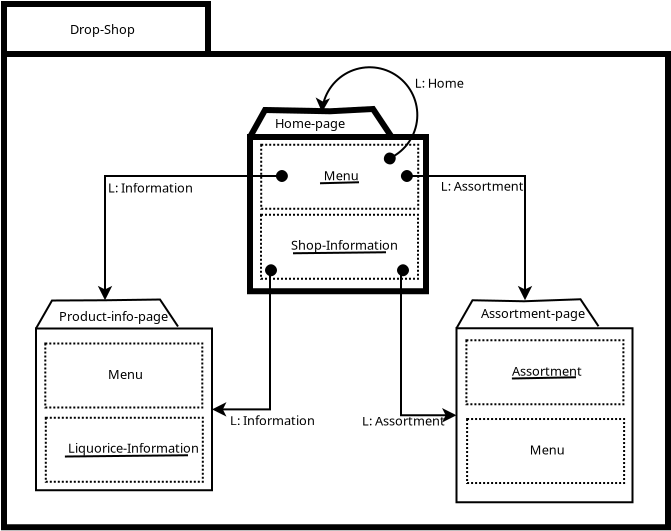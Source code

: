 <?xml version="1.0" encoding="UTF-8"?>
<dia:diagram xmlns:dia="http://www.lysator.liu.se/~alla/dia/">
  <dia:layer name="Background" visible="true" active="true">
    <dia:object type="Standard - Box" version="0" id="O0">
      <dia:attribute name="obj_pos">
        <dia:point val="7.85,9.162"/>
      </dia:attribute>
      <dia:attribute name="obj_bb">
        <dia:rectangle val="7.7,9.012;41.2,32.975"/>
      </dia:attribute>
      <dia:attribute name="elem_corner">
        <dia:point val="7.85,9.162"/>
      </dia:attribute>
      <dia:attribute name="elem_width">
        <dia:real val="33.2"/>
      </dia:attribute>
      <dia:attribute name="elem_height">
        <dia:real val="23.663"/>
      </dia:attribute>
      <dia:attribute name="border_width">
        <dia:real val="0.3"/>
      </dia:attribute>
      <dia:attribute name="show_background">
        <dia:boolean val="true"/>
      </dia:attribute>
    </dia:object>
    <dia:object type="Standard - Box" version="0" id="O1">
      <dia:attribute name="obj_pos">
        <dia:point val="20.15,13.312"/>
      </dia:attribute>
      <dia:attribute name="obj_bb">
        <dia:rectangle val="20,13.162;29.1,21.175"/>
      </dia:attribute>
      <dia:attribute name="elem_corner">
        <dia:point val="20.15,13.312"/>
      </dia:attribute>
      <dia:attribute name="elem_width">
        <dia:real val="8.8"/>
      </dia:attribute>
      <dia:attribute name="elem_height">
        <dia:real val="7.712"/>
      </dia:attribute>
      <dia:attribute name="border_width">
        <dia:real val="0.3"/>
      </dia:attribute>
      <dia:attribute name="show_background">
        <dia:boolean val="true"/>
      </dia:attribute>
    </dia:object>
    <dia:group>
      <dia:object type="Standard - Box" version="0" id="O2">
        <dia:attribute name="obj_pos">
          <dia:point val="20.7,17.2"/>
        </dia:attribute>
        <dia:attribute name="obj_bb">
          <dia:rectangle val="20.65,17.15;28.6,20.45"/>
        </dia:attribute>
        <dia:attribute name="elem_corner">
          <dia:point val="20.7,17.2"/>
        </dia:attribute>
        <dia:attribute name="elem_width">
          <dia:real val="7.85"/>
        </dia:attribute>
        <dia:attribute name="elem_height">
          <dia:real val="3.2"/>
        </dia:attribute>
        <dia:attribute name="border_width">
          <dia:real val="0.1"/>
        </dia:attribute>
        <dia:attribute name="show_background">
          <dia:boolean val="true"/>
        </dia:attribute>
        <dia:attribute name="line_style">
          <dia:enum val="4"/>
        </dia:attribute>
      </dia:object>
      <dia:object type="Standard - Text" version="1" id="O3">
        <dia:attribute name="obj_pos">
          <dia:point val="22.2,18.95"/>
        </dia:attribute>
        <dia:attribute name="obj_bb">
          <dia:rectangle val="22.2,18.37;27.1,19.085"/>
        </dia:attribute>
        <dia:attribute name="text">
          <dia:composite type="text">
            <dia:attribute name="string">
              <dia:string>#Shop-Information#</dia:string>
            </dia:attribute>
            <dia:attribute name="font">
              <dia:font family="sans" style="0" name="Helvetica"/>
            </dia:attribute>
            <dia:attribute name="height">
              <dia:real val="0.8"/>
            </dia:attribute>
            <dia:attribute name="pos">
              <dia:point val="22.2,18.95"/>
            </dia:attribute>
            <dia:attribute name="color">
              <dia:color val="#000000"/>
            </dia:attribute>
            <dia:attribute name="alignment">
              <dia:enum val="0"/>
            </dia:attribute>
          </dia:composite>
        </dia:attribute>
        <dia:attribute name="valign">
          <dia:enum val="3"/>
        </dia:attribute>
      </dia:object>
    </dia:group>
    <dia:object type="Standard - PolyLine" version="0" id="O4">
      <dia:attribute name="obj_pos">
        <dia:point val="20.15,13.312"/>
      </dia:attribute>
      <dia:attribute name="obj_bb">
        <dia:rectangle val="19.946,11.758;27.408,13.517"/>
      </dia:attribute>
      <dia:attribute name="poly_points">
        <dia:point val="20.15,13.312"/>
        <dia:point val="20.9,11.963"/>
        <dia:point val="24.15,12.025"/>
        <dia:point val="26.3,11.912"/>
        <dia:point val="27.2,13.262"/>
      </dia:attribute>
      <dia:attribute name="line_width">
        <dia:real val="0.3"/>
      </dia:attribute>
      <dia:connections>
        <dia:connection handle="0" to="O1" connection="0"/>
      </dia:connections>
    </dia:object>
    <dia:object type="Standard - Text" version="1" id="O5">
      <dia:attribute name="obj_pos">
        <dia:point val="21.4,12.863"/>
      </dia:attribute>
      <dia:attribute name="obj_bb">
        <dia:rectangle val="21.4,12.283;24.738,12.998"/>
      </dia:attribute>
      <dia:attribute name="text">
        <dia:composite type="text">
          <dia:attribute name="string">
            <dia:string>#Home-page#</dia:string>
          </dia:attribute>
          <dia:attribute name="font">
            <dia:font family="sans" style="0" name="Helvetica"/>
          </dia:attribute>
          <dia:attribute name="height">
            <dia:real val="0.8"/>
          </dia:attribute>
          <dia:attribute name="pos">
            <dia:point val="21.4,12.863"/>
          </dia:attribute>
          <dia:attribute name="color">
            <dia:color val="#000000"/>
          </dia:attribute>
          <dia:attribute name="alignment">
            <dia:enum val="0"/>
          </dia:attribute>
        </dia:composite>
      </dia:attribute>
      <dia:attribute name="valign">
        <dia:enum val="3"/>
      </dia:attribute>
    </dia:object>
    <dia:object type="Standard - PolyLine" version="0" id="O6">
      <dia:attribute name="obj_pos">
        <dia:point val="30.475,22.875"/>
      </dia:attribute>
      <dia:attribute name="obj_bb">
        <dia:rectangle val="30.407,21.374;37.644,22.943"/>
      </dia:attribute>
      <dia:attribute name="poly_points">
        <dia:point val="30.475,22.875"/>
        <dia:point val="31.275,21.475"/>
        <dia:point val="33.85,21.525"/>
        <dia:point val="36.675,21.425"/>
        <dia:point val="37.575,22.775"/>
      </dia:attribute>
      <dia:connections>
        <dia:connection handle="0" to="O7" connection="0"/>
      </dia:connections>
    </dia:object>
    <dia:object type="Standard - Box" version="0" id="O7">
      <dia:attribute name="obj_pos">
        <dia:point val="30.475,22.875"/>
      </dia:attribute>
      <dia:attribute name="obj_bb">
        <dia:rectangle val="30.425,22.825;39.325,31.625"/>
      </dia:attribute>
      <dia:attribute name="elem_corner">
        <dia:point val="30.475,22.875"/>
      </dia:attribute>
      <dia:attribute name="elem_width">
        <dia:real val="8.8"/>
      </dia:attribute>
      <dia:attribute name="elem_height">
        <dia:real val="8.7"/>
      </dia:attribute>
      <dia:attribute name="show_background">
        <dia:boolean val="true"/>
      </dia:attribute>
    </dia:object>
    <dia:group>
      <dia:object type="Standard - Box" version="0" id="O8">
        <dia:attribute name="obj_pos">
          <dia:point val="30.97,23.475"/>
        </dia:attribute>
        <dia:attribute name="obj_bb">
          <dia:rectangle val="30.92,23.425;38.87,26.725"/>
        </dia:attribute>
        <dia:attribute name="elem_corner">
          <dia:point val="30.97,23.475"/>
        </dia:attribute>
        <dia:attribute name="elem_width">
          <dia:real val="7.85"/>
        </dia:attribute>
        <dia:attribute name="elem_height">
          <dia:real val="3.2"/>
        </dia:attribute>
        <dia:attribute name="border_width">
          <dia:real val="0.1"/>
        </dia:attribute>
        <dia:attribute name="show_background">
          <dia:boolean val="true"/>
        </dia:attribute>
        <dia:attribute name="line_style">
          <dia:enum val="4"/>
        </dia:attribute>
      </dia:object>
      <dia:object type="Standard - Text" version="1" id="O9">
        <dia:attribute name="obj_pos">
          <dia:point val="33.25,25.25"/>
        </dia:attribute>
        <dia:attribute name="obj_bb">
          <dia:rectangle val="33.25,24.67;36.483,25.385"/>
        </dia:attribute>
        <dia:attribute name="text">
          <dia:composite type="text">
            <dia:attribute name="string">
              <dia:string>#Assortment#</dia:string>
            </dia:attribute>
            <dia:attribute name="font">
              <dia:font family="sans" style="0" name="Helvetica"/>
            </dia:attribute>
            <dia:attribute name="height">
              <dia:real val="0.8"/>
            </dia:attribute>
            <dia:attribute name="pos">
              <dia:point val="33.25,25.25"/>
            </dia:attribute>
            <dia:attribute name="color">
              <dia:color val="#000000"/>
            </dia:attribute>
            <dia:attribute name="alignment">
              <dia:enum val="0"/>
            </dia:attribute>
          </dia:composite>
        </dia:attribute>
        <dia:attribute name="valign">
          <dia:enum val="3"/>
        </dia:attribute>
      </dia:object>
    </dia:group>
    <dia:object type="Standard - Text" version="1" id="O10">
      <dia:attribute name="obj_pos">
        <dia:point val="31.7,22.363"/>
      </dia:attribute>
      <dia:attribute name="obj_bb">
        <dia:rectangle val="31.7,21.782;36.565,22.497"/>
      </dia:attribute>
      <dia:attribute name="text">
        <dia:composite type="text">
          <dia:attribute name="string">
            <dia:string>#Assortment-page#</dia:string>
          </dia:attribute>
          <dia:attribute name="font">
            <dia:font family="sans" style="0" name="Helvetica"/>
          </dia:attribute>
          <dia:attribute name="height">
            <dia:real val="0.8"/>
          </dia:attribute>
          <dia:attribute name="pos">
            <dia:point val="31.7,22.363"/>
          </dia:attribute>
          <dia:attribute name="color">
            <dia:color val="#000000"/>
          </dia:attribute>
          <dia:attribute name="alignment">
            <dia:enum val="0"/>
          </dia:attribute>
        </dia:composite>
      </dia:attribute>
      <dia:attribute name="valign">
        <dia:enum val="3"/>
      </dia:attribute>
    </dia:object>
    <dia:object type="Standard - PolyLine" version="0" id="O11">
      <dia:attribute name="obj_pos">
        <dia:point val="9.45,22.887"/>
      </dia:attribute>
      <dia:attribute name="obj_bb">
        <dia:rectangle val="9.382,21.387;16.619,22.956"/>
      </dia:attribute>
      <dia:attribute name="poly_points">
        <dia:point val="9.45,22.887"/>
        <dia:point val="10.25,21.488"/>
        <dia:point val="12.9,21.475"/>
        <dia:point val="15.65,21.438"/>
        <dia:point val="16.55,22.788"/>
      </dia:attribute>
      <dia:connections>
        <dia:connection handle="0" to="O12" connection="0"/>
      </dia:connections>
    </dia:object>
    <dia:object type="Standard - Box" version="0" id="O12">
      <dia:attribute name="obj_pos">
        <dia:point val="9.45,22.887"/>
      </dia:attribute>
      <dia:attribute name="obj_bb">
        <dia:rectangle val="9.4,22.837;18.3,31.025"/>
      </dia:attribute>
      <dia:attribute name="elem_corner">
        <dia:point val="9.45,22.887"/>
      </dia:attribute>
      <dia:attribute name="elem_width">
        <dia:real val="8.8"/>
      </dia:attribute>
      <dia:attribute name="elem_height">
        <dia:real val="8.087"/>
      </dia:attribute>
      <dia:attribute name="show_background">
        <dia:boolean val="true"/>
      </dia:attribute>
    </dia:object>
    <dia:group>
      <dia:object type="Standard - Box" version="0" id="O13">
        <dia:attribute name="obj_pos">
          <dia:point val="9.94,27.35"/>
        </dia:attribute>
        <dia:attribute name="obj_bb">
          <dia:rectangle val="9.89,27.3;17.84,30.6"/>
        </dia:attribute>
        <dia:attribute name="elem_corner">
          <dia:point val="9.94,27.35"/>
        </dia:attribute>
        <dia:attribute name="elem_width">
          <dia:real val="7.85"/>
        </dia:attribute>
        <dia:attribute name="elem_height">
          <dia:real val="3.2"/>
        </dia:attribute>
        <dia:attribute name="border_width">
          <dia:real val="0.1"/>
        </dia:attribute>
        <dia:attribute name="show_background">
          <dia:boolean val="true"/>
        </dia:attribute>
        <dia:attribute name="line_style">
          <dia:enum val="4"/>
        </dia:attribute>
      </dia:object>
      <dia:object type="Standard - Text" version="1" id="O14">
        <dia:attribute name="obj_pos">
          <dia:point val="11.05,29.1"/>
        </dia:attribute>
        <dia:attribute name="obj_bb">
          <dia:rectangle val="11.05,28.52;17.05,29.235"/>
        </dia:attribute>
        <dia:attribute name="text">
          <dia:composite type="text">
            <dia:attribute name="string">
              <dia:string>#Liquorice-Information#</dia:string>
            </dia:attribute>
            <dia:attribute name="font">
              <dia:font family="sans" style="0" name="Helvetica"/>
            </dia:attribute>
            <dia:attribute name="height">
              <dia:real val="0.8"/>
            </dia:attribute>
            <dia:attribute name="pos">
              <dia:point val="11.05,29.1"/>
            </dia:attribute>
            <dia:attribute name="color">
              <dia:color val="#000000"/>
            </dia:attribute>
            <dia:attribute name="alignment">
              <dia:enum val="0"/>
            </dia:attribute>
          </dia:composite>
        </dia:attribute>
        <dia:attribute name="valign">
          <dia:enum val="3"/>
        </dia:attribute>
      </dia:object>
    </dia:group>
    <dia:object type="Standard - Text" version="1" id="O15">
      <dia:attribute name="obj_pos">
        <dia:point val="10.6,22.512"/>
      </dia:attribute>
      <dia:attribute name="obj_bb">
        <dia:rectangle val="10.6,21.933;15.678,22.648"/>
      </dia:attribute>
      <dia:attribute name="text">
        <dia:composite type="text">
          <dia:attribute name="string">
            <dia:string>#Product-info-page#</dia:string>
          </dia:attribute>
          <dia:attribute name="font">
            <dia:font family="sans" style="0" name="Helvetica"/>
          </dia:attribute>
          <dia:attribute name="height">
            <dia:real val="0.8"/>
          </dia:attribute>
          <dia:attribute name="pos">
            <dia:point val="10.6,22.512"/>
          </dia:attribute>
          <dia:attribute name="color">
            <dia:color val="#000000"/>
          </dia:attribute>
          <dia:attribute name="alignment">
            <dia:enum val="0"/>
          </dia:attribute>
        </dia:composite>
      </dia:attribute>
      <dia:attribute name="valign">
        <dia:enum val="3"/>
      </dia:attribute>
    </dia:object>
    <dia:object type="Standard - Box" version="0" id="O16">
      <dia:attribute name="obj_pos">
        <dia:point val="7.85,6.662"/>
      </dia:attribute>
      <dia:attribute name="obj_bb">
        <dia:rectangle val="7.7,6.513;18.2,9.312"/>
      </dia:attribute>
      <dia:attribute name="elem_corner">
        <dia:point val="7.85,6.662"/>
      </dia:attribute>
      <dia:attribute name="elem_width">
        <dia:real val="10.2"/>
      </dia:attribute>
      <dia:attribute name="elem_height">
        <dia:real val="2.5"/>
      </dia:attribute>
      <dia:attribute name="border_width">
        <dia:real val="0.3"/>
      </dia:attribute>
      <dia:attribute name="show_background">
        <dia:boolean val="true"/>
      </dia:attribute>
    </dia:object>
    <dia:object type="Standard - Text" version="1" id="O17">
      <dia:attribute name="obj_pos">
        <dia:point val="11.15,8.162"/>
      </dia:attribute>
      <dia:attribute name="obj_bb">
        <dia:rectangle val="11.15,7.582;14.24,8.297"/>
      </dia:attribute>
      <dia:attribute name="text">
        <dia:composite type="text">
          <dia:attribute name="string">
            <dia:string>#Drop-Shop#</dia:string>
          </dia:attribute>
          <dia:attribute name="font">
            <dia:font family="sans" style="0" name="Helvetica"/>
          </dia:attribute>
          <dia:attribute name="height">
            <dia:real val="0.8"/>
          </dia:attribute>
          <dia:attribute name="pos">
            <dia:point val="11.15,8.162"/>
          </dia:attribute>
          <dia:attribute name="color">
            <dia:color val="#000000"/>
          </dia:attribute>
          <dia:attribute name="alignment">
            <dia:enum val="0"/>
          </dia:attribute>
        </dia:composite>
      </dia:attribute>
      <dia:attribute name="valign">
        <dia:enum val="3"/>
      </dia:attribute>
    </dia:object>
    <dia:object type="Standard - Box" version="0" id="O18">
      <dia:attribute name="obj_pos">
        <dia:point val="21.45,17.725"/>
      </dia:attribute>
      <dia:attribute name="obj_bb">
        <dia:rectangle val="21.4,17.675;28.1,20.025"/>
      </dia:attribute>
      <dia:attribute name="elem_corner">
        <dia:point val="21.45,17.725"/>
      </dia:attribute>
      <dia:attribute name="elem_width">
        <dia:real val="6.6"/>
      </dia:attribute>
      <dia:attribute name="elem_height">
        <dia:real val="2.25"/>
      </dia:attribute>
      <dia:attribute name="border_width">
        <dia:real val="0.1"/>
      </dia:attribute>
      <dia:attribute name="border_color">
        <dia:color val="#ffffff"/>
      </dia:attribute>
      <dia:attribute name="show_background">
        <dia:boolean val="false"/>
      </dia:attribute>
    </dia:object>
    <dia:object type="Standard - ZigZagLine" version="1" id="O19">
      <dia:attribute name="obj_pos">
        <dia:point val="21.45,19.975"/>
      </dia:attribute>
      <dia:attribute name="obj_bb">
        <dia:rectangle val="18.138,19.654;21.521,27.293"/>
      </dia:attribute>
      <dia:attribute name="orth_points">
        <dia:point val="21.45,19.975"/>
        <dia:point val="21.15,19.975"/>
        <dia:point val="21.15,26.931"/>
        <dia:point val="18.25,26.931"/>
      </dia:attribute>
      <dia:attribute name="orth_orient">
        <dia:enum val="0"/>
        <dia:enum val="1"/>
        <dia:enum val="0"/>
      </dia:attribute>
      <dia:attribute name="autorouting">
        <dia:boolean val="false"/>
      </dia:attribute>
      <dia:attribute name="start_arrow">
        <dia:enum val="8"/>
      </dia:attribute>
      <dia:attribute name="start_arrow_length">
        <dia:real val="0.5"/>
      </dia:attribute>
      <dia:attribute name="start_arrow_width">
        <dia:real val="0.5"/>
      </dia:attribute>
      <dia:attribute name="end_arrow">
        <dia:enum val="22"/>
      </dia:attribute>
      <dia:attribute name="end_arrow_length">
        <dia:real val="0.5"/>
      </dia:attribute>
      <dia:attribute name="end_arrow_width">
        <dia:real val="0.5"/>
      </dia:attribute>
      <dia:connections>
        <dia:connection handle="0" to="O18" connection="5"/>
        <dia:connection handle="1" to="O12" connection="4"/>
      </dia:connections>
    </dia:object>
    <dia:object type="Standard - ZigZagLine" version="1" id="O20">
      <dia:attribute name="obj_pos">
        <dia:point val="28.05,19.975"/>
      </dia:attribute>
      <dia:attribute name="obj_bb">
        <dia:rectangle val="27.479,19.654;30.587,27.587"/>
      </dia:attribute>
      <dia:attribute name="orth_points">
        <dia:point val="28.05,19.975"/>
        <dia:point val="27.7,19.975"/>
        <dia:point val="27.7,27.225"/>
        <dia:point val="30.475,27.225"/>
      </dia:attribute>
      <dia:attribute name="orth_orient">
        <dia:enum val="0"/>
        <dia:enum val="1"/>
        <dia:enum val="0"/>
      </dia:attribute>
      <dia:attribute name="autorouting">
        <dia:boolean val="false"/>
      </dia:attribute>
      <dia:attribute name="start_arrow">
        <dia:enum val="8"/>
      </dia:attribute>
      <dia:attribute name="start_arrow_length">
        <dia:real val="0.5"/>
      </dia:attribute>
      <dia:attribute name="start_arrow_width">
        <dia:real val="0.5"/>
      </dia:attribute>
      <dia:attribute name="end_arrow">
        <dia:enum val="22"/>
      </dia:attribute>
      <dia:attribute name="end_arrow_length">
        <dia:real val="0.5"/>
      </dia:attribute>
      <dia:attribute name="end_arrow_width">
        <dia:real val="0.5"/>
      </dia:attribute>
      <dia:connections>
        <dia:connection handle="0" to="O18" connection="7"/>
        <dia:connection handle="1" to="O7" connection="3"/>
      </dia:connections>
    </dia:object>
    <dia:object type="Standard - Text" version="1" id="O21">
      <dia:attribute name="obj_pos">
        <dia:point val="19.15,27.725"/>
      </dia:attribute>
      <dia:attribute name="obj_bb">
        <dia:rectangle val="19.15,27.145;23.055,27.86"/>
      </dia:attribute>
      <dia:attribute name="text">
        <dia:composite type="text">
          <dia:attribute name="string">
            <dia:string>#L: Information#</dia:string>
          </dia:attribute>
          <dia:attribute name="font">
            <dia:font family="sans" style="0" name="Helvetica"/>
          </dia:attribute>
          <dia:attribute name="height">
            <dia:real val="0.8"/>
          </dia:attribute>
          <dia:attribute name="pos">
            <dia:point val="19.15,27.725"/>
          </dia:attribute>
          <dia:attribute name="color">
            <dia:color val="#000000"/>
          </dia:attribute>
          <dia:attribute name="alignment">
            <dia:enum val="0"/>
          </dia:attribute>
        </dia:composite>
      </dia:attribute>
      <dia:attribute name="valign">
        <dia:enum val="3"/>
      </dia:attribute>
    </dia:object>
    <dia:object type="Standard - Text" version="1" id="O22">
      <dia:attribute name="obj_pos">
        <dia:point val="25.745,27.738"/>
      </dia:attribute>
      <dia:attribute name="obj_bb">
        <dia:rectangle val="25.745,27.157;29.652,27.872"/>
      </dia:attribute>
      <dia:attribute name="text">
        <dia:composite type="text">
          <dia:attribute name="string">
            <dia:string>#L: Assortment#</dia:string>
          </dia:attribute>
          <dia:attribute name="font">
            <dia:font family="sans" style="0" name="Helvetica"/>
          </dia:attribute>
          <dia:attribute name="height">
            <dia:real val="0.8"/>
          </dia:attribute>
          <dia:attribute name="pos">
            <dia:point val="25.745,27.738"/>
          </dia:attribute>
          <dia:attribute name="color">
            <dia:color val="#000000"/>
          </dia:attribute>
          <dia:attribute name="alignment">
            <dia:enum val="0"/>
          </dia:attribute>
        </dia:composite>
      </dia:attribute>
      <dia:attribute name="valign">
        <dia:enum val="3"/>
      </dia:attribute>
    </dia:object>
    <dia:object type="Standard - Line" version="0" id="O23">
      <dia:attribute name="obj_pos">
        <dia:point val="22.3,19.125"/>
      </dia:attribute>
      <dia:attribute name="obj_bb">
        <dia:rectangle val="22.25,19.024;27.0,19.175"/>
      </dia:attribute>
      <dia:attribute name="conn_endpoints">
        <dia:point val="22.3,19.125"/>
        <dia:point val="26.95,19.075"/>
      </dia:attribute>
      <dia:attribute name="numcp">
        <dia:int val="1"/>
      </dia:attribute>
    </dia:object>
    <dia:object type="Standard - Line" version="0" id="O24">
      <dia:attribute name="obj_pos">
        <dia:point val="10.895,29.288"/>
      </dia:attribute>
      <dia:attribute name="obj_bb">
        <dia:rectangle val="10.845,29.174;17.101,29.338"/>
      </dia:attribute>
      <dia:attribute name="conn_endpoints">
        <dia:point val="10.895,29.288"/>
        <dia:point val="17.05,29.225"/>
      </dia:attribute>
      <dia:attribute name="numcp">
        <dia:int val="1"/>
      </dia:attribute>
    </dia:object>
    <dia:object type="Standard - Line" version="0" id="O25">
      <dia:attribute name="obj_pos">
        <dia:point val="33.245,25.387"/>
      </dia:attribute>
      <dia:attribute name="obj_bb">
        <dia:rectangle val="33.194,25.274;36.501,25.439"/>
      </dia:attribute>
      <dia:attribute name="conn_endpoints">
        <dia:point val="33.245,25.387"/>
        <dia:point val="36.45,25.325"/>
      </dia:attribute>
      <dia:attribute name="numcp">
        <dia:int val="1"/>
      </dia:attribute>
    </dia:object>
    <dia:group>
      <dia:object type="Standard - Box" version="0" id="O26">
        <dia:attribute name="obj_pos">
          <dia:point val="9.915,23.637"/>
        </dia:attribute>
        <dia:attribute name="obj_bb">
          <dia:rectangle val="9.865,23.587;17.815,26.887"/>
        </dia:attribute>
        <dia:attribute name="elem_corner">
          <dia:point val="9.915,23.637"/>
        </dia:attribute>
        <dia:attribute name="elem_width">
          <dia:real val="7.85"/>
        </dia:attribute>
        <dia:attribute name="elem_height">
          <dia:real val="3.2"/>
        </dia:attribute>
        <dia:attribute name="border_width">
          <dia:real val="0.1"/>
        </dia:attribute>
        <dia:attribute name="show_background">
          <dia:boolean val="true"/>
        </dia:attribute>
        <dia:attribute name="line_style">
          <dia:enum val="4"/>
        </dia:attribute>
      </dia:object>
      <dia:object type="Standard - Text" version="1" id="O27">
        <dia:attribute name="obj_pos">
          <dia:point val="13.045,25.413"/>
        </dia:attribute>
        <dia:attribute name="obj_bb">
          <dia:rectangle val="13.045,24.832;14.643,25.547"/>
        </dia:attribute>
        <dia:attribute name="text">
          <dia:composite type="text">
            <dia:attribute name="string">
              <dia:string>#Menu#</dia:string>
            </dia:attribute>
            <dia:attribute name="font">
              <dia:font family="sans" style="0" name="Helvetica"/>
            </dia:attribute>
            <dia:attribute name="height">
              <dia:real val="0.8"/>
            </dia:attribute>
            <dia:attribute name="pos">
              <dia:point val="13.045,25.413"/>
            </dia:attribute>
            <dia:attribute name="color">
              <dia:color val="#000000"/>
            </dia:attribute>
            <dia:attribute name="alignment">
              <dia:enum val="0"/>
            </dia:attribute>
          </dia:composite>
        </dia:attribute>
        <dia:attribute name="valign">
          <dia:enum val="3"/>
        </dia:attribute>
      </dia:object>
      <dia:object type="Standard - Ellipse" version="0" id="O28">
        <dia:attribute name="obj_pos">
          <dia:point val="11.2,24.075"/>
        </dia:attribute>
        <dia:attribute name="obj_bb">
          <dia:rectangle val="11.15,24.025;17,26.375"/>
        </dia:attribute>
        <dia:attribute name="elem_corner">
          <dia:point val="11.2,24.075"/>
        </dia:attribute>
        <dia:attribute name="elem_width">
          <dia:real val="5.75"/>
        </dia:attribute>
        <dia:attribute name="elem_height">
          <dia:real val="2.25"/>
        </dia:attribute>
        <dia:attribute name="border_width">
          <dia:real val="0.1"/>
        </dia:attribute>
        <dia:attribute name="border_color">
          <dia:color val="#ffffff"/>
        </dia:attribute>
        <dia:attribute name="show_background">
          <dia:boolean val="false"/>
        </dia:attribute>
      </dia:object>
    </dia:group>
    <dia:group>
      <dia:object type="Standard - Box" version="0" id="O29">
        <dia:attribute name="obj_pos">
          <dia:point val="20.71,13.7"/>
        </dia:attribute>
        <dia:attribute name="obj_bb">
          <dia:rectangle val="20.66,13.65;28.61,16.95"/>
        </dia:attribute>
        <dia:attribute name="elem_corner">
          <dia:point val="20.71,13.7"/>
        </dia:attribute>
        <dia:attribute name="elem_width">
          <dia:real val="7.85"/>
        </dia:attribute>
        <dia:attribute name="elem_height">
          <dia:real val="3.2"/>
        </dia:attribute>
        <dia:attribute name="border_width">
          <dia:real val="0.1"/>
        </dia:attribute>
        <dia:attribute name="show_background">
          <dia:boolean val="true"/>
        </dia:attribute>
        <dia:attribute name="line_style">
          <dia:enum val="4"/>
        </dia:attribute>
      </dia:object>
      <dia:object type="Standard - Text" version="1" id="O30">
        <dia:attribute name="obj_pos">
          <dia:point val="23.84,15.475"/>
        </dia:attribute>
        <dia:attribute name="obj_bb">
          <dia:rectangle val="23.84,14.895;25.438,15.61"/>
        </dia:attribute>
        <dia:attribute name="text">
          <dia:composite type="text">
            <dia:attribute name="string">
              <dia:string>#Menu#</dia:string>
            </dia:attribute>
            <dia:attribute name="font">
              <dia:font family="sans" style="0" name="Helvetica"/>
            </dia:attribute>
            <dia:attribute name="height">
              <dia:real val="0.8"/>
            </dia:attribute>
            <dia:attribute name="pos">
              <dia:point val="23.84,15.475"/>
            </dia:attribute>
            <dia:attribute name="color">
              <dia:color val="#000000"/>
            </dia:attribute>
            <dia:attribute name="alignment">
              <dia:enum val="0"/>
            </dia:attribute>
          </dia:composite>
        </dia:attribute>
        <dia:attribute name="valign">
          <dia:enum val="3"/>
        </dia:attribute>
      </dia:object>
      <dia:object type="Standard - Ellipse" version="0" id="O31">
        <dia:attribute name="obj_pos">
          <dia:point val="21.995,14.137"/>
        </dia:attribute>
        <dia:attribute name="obj_bb">
          <dia:rectangle val="21.945,14.088;27.795,16.438"/>
        </dia:attribute>
        <dia:attribute name="elem_corner">
          <dia:point val="21.995,14.137"/>
        </dia:attribute>
        <dia:attribute name="elem_width">
          <dia:real val="5.75"/>
        </dia:attribute>
        <dia:attribute name="elem_height">
          <dia:real val="2.25"/>
        </dia:attribute>
        <dia:attribute name="border_width">
          <dia:real val="0.1"/>
        </dia:attribute>
        <dia:attribute name="border_color">
          <dia:color val="#ffffff"/>
        </dia:attribute>
        <dia:attribute name="show_background">
          <dia:boolean val="false"/>
        </dia:attribute>
      </dia:object>
    </dia:group>
    <dia:group>
      <dia:object type="Standard - Box" version="0" id="O32">
        <dia:attribute name="obj_pos">
          <dia:point val="31.005,27.413"/>
        </dia:attribute>
        <dia:attribute name="obj_bb">
          <dia:rectangle val="30.955,27.363;38.905,30.663"/>
        </dia:attribute>
        <dia:attribute name="elem_corner">
          <dia:point val="31.005,27.413"/>
        </dia:attribute>
        <dia:attribute name="elem_width">
          <dia:real val="7.85"/>
        </dia:attribute>
        <dia:attribute name="elem_height">
          <dia:real val="3.2"/>
        </dia:attribute>
        <dia:attribute name="border_width">
          <dia:real val="0.1"/>
        </dia:attribute>
        <dia:attribute name="show_background">
          <dia:boolean val="true"/>
        </dia:attribute>
        <dia:attribute name="line_style">
          <dia:enum val="4"/>
        </dia:attribute>
      </dia:object>
      <dia:object type="Standard - Text" version="1" id="O33">
        <dia:attribute name="obj_pos">
          <dia:point val="34.135,29.188"/>
        </dia:attribute>
        <dia:attribute name="obj_bb">
          <dia:rectangle val="34.135,28.608;35.733,29.323"/>
        </dia:attribute>
        <dia:attribute name="text">
          <dia:composite type="text">
            <dia:attribute name="string">
              <dia:string>#Menu#</dia:string>
            </dia:attribute>
            <dia:attribute name="font">
              <dia:font family="sans" style="0" name="Helvetica"/>
            </dia:attribute>
            <dia:attribute name="height">
              <dia:real val="0.8"/>
            </dia:attribute>
            <dia:attribute name="pos">
              <dia:point val="34.135,29.188"/>
            </dia:attribute>
            <dia:attribute name="color">
              <dia:color val="#000000"/>
            </dia:attribute>
            <dia:attribute name="alignment">
              <dia:enum val="0"/>
            </dia:attribute>
          </dia:composite>
        </dia:attribute>
        <dia:attribute name="valign">
          <dia:enum val="3"/>
        </dia:attribute>
      </dia:object>
      <dia:object type="Standard - Ellipse" version="0" id="O34">
        <dia:attribute name="obj_pos">
          <dia:point val="32.29,27.85"/>
        </dia:attribute>
        <dia:attribute name="obj_bb">
          <dia:rectangle val="32.24,27.8;38.09,30.15"/>
        </dia:attribute>
        <dia:attribute name="elem_corner">
          <dia:point val="32.29,27.85"/>
        </dia:attribute>
        <dia:attribute name="elem_width">
          <dia:real val="5.75"/>
        </dia:attribute>
        <dia:attribute name="elem_height">
          <dia:real val="2.25"/>
        </dia:attribute>
        <dia:attribute name="border_width">
          <dia:real val="0.1"/>
        </dia:attribute>
        <dia:attribute name="border_color">
          <dia:color val="#ffffff"/>
        </dia:attribute>
        <dia:attribute name="show_background">
          <dia:boolean val="false"/>
        </dia:attribute>
      </dia:object>
    </dia:group>
    <dia:object type="Standard - ZigZagLine" version="1" id="O35">
      <dia:attribute name="obj_pos">
        <dia:point val="21.995,15.262"/>
      </dia:attribute>
      <dia:attribute name="obj_bb">
        <dia:rectangle val="12.288,14.942;22.066,21.837"/>
      </dia:attribute>
      <dia:attribute name="orth_points">
        <dia:point val="21.995,15.262"/>
        <dia:point val="12.9,15.262"/>
        <dia:point val="12.9,21.475"/>
        <dia:point val="12.9,21.475"/>
      </dia:attribute>
      <dia:attribute name="orth_orient">
        <dia:enum val="0"/>
        <dia:enum val="1"/>
        <dia:enum val="0"/>
      </dia:attribute>
      <dia:attribute name="autorouting">
        <dia:boolean val="false"/>
      </dia:attribute>
      <dia:attribute name="start_arrow">
        <dia:enum val="8"/>
      </dia:attribute>
      <dia:attribute name="start_arrow_length">
        <dia:real val="0.5"/>
      </dia:attribute>
      <dia:attribute name="start_arrow_width">
        <dia:real val="0.5"/>
      </dia:attribute>
      <dia:attribute name="end_arrow">
        <dia:enum val="22"/>
      </dia:attribute>
      <dia:attribute name="end_arrow_length">
        <dia:real val="0.5"/>
      </dia:attribute>
      <dia:attribute name="end_arrow_width">
        <dia:real val="0.5"/>
      </dia:attribute>
      <dia:connections>
        <dia:connection handle="0" to="O31" connection="3"/>
      </dia:connections>
    </dia:object>
    <dia:object type="Standard - ZigZagLine" version="1" id="O36">
      <dia:attribute name="obj_pos">
        <dia:point val="27.745,15.262"/>
      </dia:attribute>
      <dia:attribute name="obj_bb">
        <dia:rectangle val="27.674,14.942;34.012,21.837"/>
      </dia:attribute>
      <dia:attribute name="orth_points">
        <dia:point val="27.745,15.262"/>
        <dia:point val="33.9,15.262"/>
        <dia:point val="33.9,21.475"/>
        <dia:point val="33.9,21.475"/>
      </dia:attribute>
      <dia:attribute name="orth_orient">
        <dia:enum val="0"/>
        <dia:enum val="1"/>
        <dia:enum val="0"/>
      </dia:attribute>
      <dia:attribute name="autorouting">
        <dia:boolean val="false"/>
      </dia:attribute>
      <dia:attribute name="start_arrow">
        <dia:enum val="8"/>
      </dia:attribute>
      <dia:attribute name="start_arrow_length">
        <dia:real val="0.5"/>
      </dia:attribute>
      <dia:attribute name="start_arrow_width">
        <dia:real val="0.5"/>
      </dia:attribute>
      <dia:attribute name="end_arrow">
        <dia:enum val="22"/>
      </dia:attribute>
      <dia:attribute name="end_arrow_length">
        <dia:real val="0.5"/>
      </dia:attribute>
      <dia:attribute name="end_arrow_width">
        <dia:real val="0.5"/>
      </dia:attribute>
      <dia:connections>
        <dia:connection handle="0" to="O31" connection="4"/>
      </dia:connections>
    </dia:object>
    <dia:object type="Standard - Arc" version="0" id="O37">
      <dia:attribute name="obj_pos">
        <dia:point val="26.903,14.467"/>
      </dia:attribute>
      <dia:attribute name="obj_bb">
        <dia:rectangle val="23.43,9.776;28.566,14.69"/>
      </dia:attribute>
      <dia:attribute name="conn_endpoints">
        <dia:point val="26.903,14.467"/>
        <dia:point val="23.75,12.075"/>
      </dia:attribute>
      <dia:attribute name="curve_distance">
        <dia:real val="3.716"/>
      </dia:attribute>
      <dia:attribute name="line_width">
        <dia:real val="0.1"/>
      </dia:attribute>
      <dia:attribute name="start_arrow">
        <dia:enum val="8"/>
      </dia:attribute>
      <dia:attribute name="start_arrow_length">
        <dia:real val="0.5"/>
      </dia:attribute>
      <dia:attribute name="start_arrow_width">
        <dia:real val="0.5"/>
      </dia:attribute>
      <dia:attribute name="end_arrow">
        <dia:enum val="22"/>
      </dia:attribute>
      <dia:attribute name="end_arrow_length">
        <dia:real val="0.5"/>
      </dia:attribute>
      <dia:attribute name="end_arrow_width">
        <dia:real val="0.5"/>
      </dia:attribute>
      <dia:connections>
        <dia:connection handle="0" to="O31" connection="2"/>
      </dia:connections>
    </dia:object>
    <dia:object type="Standard - Text" version="1" id="O38">
      <dia:attribute name="obj_pos">
        <dia:point val="13.045,16.087"/>
      </dia:attribute>
      <dia:attribute name="obj_bb">
        <dia:rectangle val="13.027,15.49;16.95,16.258"/>
      </dia:attribute>
      <dia:attribute name="text">
        <dia:composite type="text">
          <dia:attribute name="string">
            <dia:string>#L: Information#</dia:string>
          </dia:attribute>
          <dia:attribute name="font">
            <dia:font family="sans" style="0" name="Helvetica"/>
          </dia:attribute>
          <dia:attribute name="height">
            <dia:real val="0.8"/>
          </dia:attribute>
          <dia:attribute name="pos">
            <dia:point val="13.045,16.087"/>
          </dia:attribute>
          <dia:attribute name="color">
            <dia:color val="#000000"/>
          </dia:attribute>
          <dia:attribute name="alignment">
            <dia:enum val="0"/>
          </dia:attribute>
        </dia:composite>
      </dia:attribute>
      <dia:attribute name="valign">
        <dia:enum val="3"/>
      </dia:attribute>
    </dia:object>
    <dia:object type="Standard - Text" version="1" id="O39">
      <dia:attribute name="obj_pos">
        <dia:point val="29.69,16"/>
      </dia:attribute>
      <dia:attribute name="obj_bb">
        <dia:rectangle val="29.672,15.402;33.597,16.171"/>
      </dia:attribute>
      <dia:attribute name="text">
        <dia:composite type="text">
          <dia:attribute name="string">
            <dia:string>#L: Assortment#</dia:string>
          </dia:attribute>
          <dia:attribute name="font">
            <dia:font family="sans" style="0" name="Helvetica"/>
          </dia:attribute>
          <dia:attribute name="height">
            <dia:real val="0.8"/>
          </dia:attribute>
          <dia:attribute name="pos">
            <dia:point val="29.69,16"/>
          </dia:attribute>
          <dia:attribute name="color">
            <dia:color val="#000000"/>
          </dia:attribute>
          <dia:attribute name="alignment">
            <dia:enum val="0"/>
          </dia:attribute>
        </dia:composite>
      </dia:attribute>
      <dia:attribute name="valign">
        <dia:enum val="3"/>
      </dia:attribute>
    </dia:object>
    <dia:object type="Standard - Text" version="1" id="O40">
      <dia:attribute name="obj_pos">
        <dia:point val="28.39,10.85"/>
      </dia:attribute>
      <dia:attribute name="obj_bb">
        <dia:rectangle val="28.39,10.252;30.823,11.021"/>
      </dia:attribute>
      <dia:attribute name="text">
        <dia:composite type="text">
          <dia:attribute name="string">
            <dia:string>#L: Home#</dia:string>
          </dia:attribute>
          <dia:attribute name="font">
            <dia:font family="sans" style="0" name="Helvetica"/>
          </dia:attribute>
          <dia:attribute name="height">
            <dia:real val="0.8"/>
          </dia:attribute>
          <dia:attribute name="pos">
            <dia:point val="28.39,10.85"/>
          </dia:attribute>
          <dia:attribute name="color">
            <dia:color val="#000000"/>
          </dia:attribute>
          <dia:attribute name="alignment">
            <dia:enum val="0"/>
          </dia:attribute>
        </dia:composite>
      </dia:attribute>
      <dia:attribute name="valign">
        <dia:enum val="3"/>
      </dia:attribute>
    </dia:object>
    <dia:object type="Standard - Line" version="0" id="O41">
      <dia:attribute name="obj_pos">
        <dia:point val="23.65,15.625"/>
      </dia:attribute>
      <dia:attribute name="obj_bb">
        <dia:rectangle val="23.599,15.524;25.651,15.676"/>
      </dia:attribute>
      <dia:attribute name="conn_endpoints">
        <dia:point val="23.65,15.625"/>
        <dia:point val="25.6,15.575"/>
      </dia:attribute>
      <dia:attribute name="numcp">
        <dia:int val="1"/>
      </dia:attribute>
    </dia:object>
  </dia:layer>
</dia:diagram>
